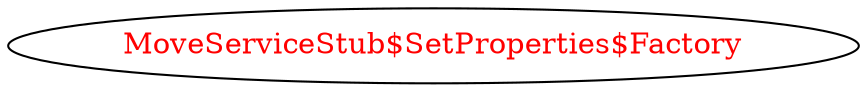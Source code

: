 digraph dependencyGraph {
 concentrate=true;
 ranksep="2.0";
 rankdir="LR"; 
 splines="ortho";
"MoveServiceStub$SetProperties$Factory" [fontcolor="red"];
}